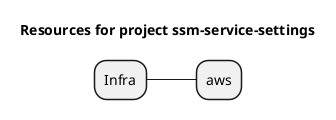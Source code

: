 @startmindmap
title Resources for project ssm-service-settings
skinparam monochrome true
+ Infra
++ aws

@endmindmap